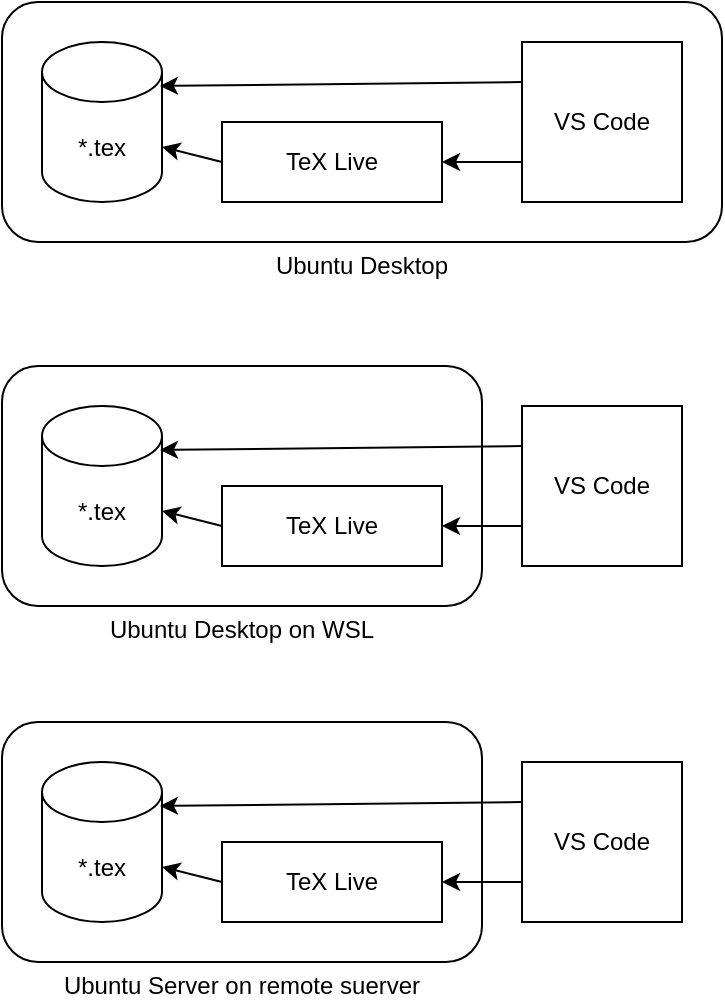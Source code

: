 <mxfile scale="1" border="10">
    <diagram id="ceEV6kCVwmawVHp9cALp" name="Page-1">
        <mxGraphModel dx="589" dy="845" grid="1" gridSize="10" guides="1" tooltips="1" connect="1" arrows="1" fold="1" page="1" pageScale="1" pageWidth="827" pageHeight="1169" background="#ffffff" math="0" shadow="0">
            <root>
                <mxCell id="0"/>
                <mxCell id="1" parent="0"/>
                <mxCell id="2" value="Ubuntu Desktop" style="rounded=1;whiteSpace=wrap;html=1;verticalAlign=bottom;spacingBottom=-21;" vertex="1" parent="1">
                    <mxGeometry x="80" y="160" width="360" height="120" as="geometry"/>
                </mxCell>
                <mxCell id="3" value="*.tex" style="shape=cylinder3;whiteSpace=wrap;html=1;boundedLbl=1;backgroundOutline=1;size=15;" vertex="1" parent="1">
                    <mxGeometry x="100" y="180" width="60" height="80" as="geometry"/>
                </mxCell>
                <mxCell id="4" value="VS Code" style="whiteSpace=wrap;html=1;aspect=fixed;" vertex="1" parent="1">
                    <mxGeometry x="340" y="180" width="80" height="80" as="geometry"/>
                </mxCell>
                <mxCell id="5" value="TeX Live" style="rounded=0;whiteSpace=wrap;html=1;" vertex="1" parent="1">
                    <mxGeometry x="190" y="220" width="110" height="40" as="geometry"/>
                </mxCell>
                <mxCell id="6" value="" style="endArrow=classic;html=1;entryX=0.983;entryY=0.275;entryDx=0;entryDy=0;entryPerimeter=0;exitX=0;exitY=0.25;exitDx=0;exitDy=0;" edge="1" parent="1" source="4" target="3">
                    <mxGeometry width="50" height="50" relative="1" as="geometry">
                        <mxPoint x="280" y="460" as="sourcePoint"/>
                        <mxPoint x="330" y="410" as="targetPoint"/>
                    </mxGeometry>
                </mxCell>
                <mxCell id="7" value="" style="endArrow=classic;html=1;exitX=0;exitY=0.75;exitDx=0;exitDy=0;entryX=1;entryY=0.5;entryDx=0;entryDy=0;" edge="1" parent="1" source="4" target="5">
                    <mxGeometry width="50" height="50" relative="1" as="geometry">
                        <mxPoint x="280" y="460" as="sourcePoint"/>
                        <mxPoint x="330" y="410" as="targetPoint"/>
                    </mxGeometry>
                </mxCell>
                <mxCell id="8" value="" style="endArrow=classic;html=1;entryX=1;entryY=0;entryDx=0;entryDy=52.5;entryPerimeter=0;exitX=0;exitY=0.5;exitDx=0;exitDy=0;" edge="1" parent="1" source="5" target="3">
                    <mxGeometry width="50" height="50" relative="1" as="geometry">
                        <mxPoint x="280" y="460" as="sourcePoint"/>
                        <mxPoint x="330" y="410" as="targetPoint"/>
                    </mxGeometry>
                </mxCell>
                <mxCell id="9" value="Ubuntu Desktop on WSL" style="rounded=1;whiteSpace=wrap;html=1;verticalAlign=bottom;spacingBottom=-21;" vertex="1" parent="1">
                    <mxGeometry x="80" y="342" width="240" height="120" as="geometry"/>
                </mxCell>
                <mxCell id="10" value="*.tex" style="shape=cylinder3;whiteSpace=wrap;html=1;boundedLbl=1;backgroundOutline=1;size=15;" vertex="1" parent="1">
                    <mxGeometry x="100" y="362" width="60" height="80" as="geometry"/>
                </mxCell>
                <mxCell id="11" value="VS Code" style="whiteSpace=wrap;html=1;aspect=fixed;" vertex="1" parent="1">
                    <mxGeometry x="340" y="362" width="80" height="80" as="geometry"/>
                </mxCell>
                <mxCell id="12" value="TeX Live" style="rounded=0;whiteSpace=wrap;html=1;" vertex="1" parent="1">
                    <mxGeometry x="190" y="402" width="110" height="40" as="geometry"/>
                </mxCell>
                <mxCell id="13" value="" style="endArrow=classic;html=1;entryX=0.983;entryY=0.275;entryDx=0;entryDy=0;entryPerimeter=0;exitX=0;exitY=0.25;exitDx=0;exitDy=0;" edge="1" source="11" target="10" parent="1">
                    <mxGeometry width="50" height="50" relative="1" as="geometry">
                        <mxPoint x="280" y="642" as="sourcePoint"/>
                        <mxPoint x="330" y="592" as="targetPoint"/>
                    </mxGeometry>
                </mxCell>
                <mxCell id="14" value="" style="endArrow=classic;html=1;exitX=0;exitY=0.75;exitDx=0;exitDy=0;entryX=1;entryY=0.5;entryDx=0;entryDy=0;" edge="1" source="11" target="12" parent="1">
                    <mxGeometry width="50" height="50" relative="1" as="geometry">
                        <mxPoint x="280" y="642" as="sourcePoint"/>
                        <mxPoint x="330" y="592" as="targetPoint"/>
                    </mxGeometry>
                </mxCell>
                <mxCell id="15" value="" style="endArrow=classic;html=1;entryX=1;entryY=0;entryDx=0;entryDy=52.5;entryPerimeter=0;exitX=0;exitY=0.5;exitDx=0;exitDy=0;" edge="1" source="12" target="10" parent="1">
                    <mxGeometry width="50" height="50" relative="1" as="geometry">
                        <mxPoint x="280" y="642" as="sourcePoint"/>
                        <mxPoint x="330" y="592" as="targetPoint"/>
                    </mxGeometry>
                </mxCell>
                <mxCell id="18" value="Ubuntu Server on remote suerver" style="rounded=1;whiteSpace=wrap;html=1;verticalAlign=bottom;spacingBottom=-21;" vertex="1" parent="1">
                    <mxGeometry x="80" y="520" width="240" height="120" as="geometry"/>
                </mxCell>
                <mxCell id="19" value="*.tex" style="shape=cylinder3;whiteSpace=wrap;html=1;boundedLbl=1;backgroundOutline=1;size=15;" vertex="1" parent="1">
                    <mxGeometry x="100" y="540" width="60" height="80" as="geometry"/>
                </mxCell>
                <mxCell id="20" value="VS Code" style="whiteSpace=wrap;html=1;aspect=fixed;" vertex="1" parent="1">
                    <mxGeometry x="340" y="540" width="80" height="80" as="geometry"/>
                </mxCell>
                <mxCell id="21" value="TeX Live" style="rounded=0;whiteSpace=wrap;html=1;" vertex="1" parent="1">
                    <mxGeometry x="190" y="580" width="110" height="40" as="geometry"/>
                </mxCell>
                <mxCell id="22" value="" style="endArrow=classic;html=1;entryX=0.983;entryY=0.275;entryDx=0;entryDy=0;entryPerimeter=0;exitX=0;exitY=0.25;exitDx=0;exitDy=0;" edge="1" source="20" target="19" parent="1">
                    <mxGeometry width="50" height="50" relative="1" as="geometry">
                        <mxPoint x="280" y="820" as="sourcePoint"/>
                        <mxPoint x="330" y="770" as="targetPoint"/>
                    </mxGeometry>
                </mxCell>
                <mxCell id="23" value="" style="endArrow=classic;html=1;exitX=0;exitY=0.75;exitDx=0;exitDy=0;entryX=1;entryY=0.5;entryDx=0;entryDy=0;" edge="1" source="20" target="21" parent="1">
                    <mxGeometry width="50" height="50" relative="1" as="geometry">
                        <mxPoint x="280" y="820" as="sourcePoint"/>
                        <mxPoint x="330" y="770" as="targetPoint"/>
                    </mxGeometry>
                </mxCell>
                <mxCell id="24" value="" style="endArrow=classic;html=1;entryX=1;entryY=0;entryDx=0;entryDy=52.5;entryPerimeter=0;exitX=0;exitY=0.5;exitDx=0;exitDy=0;" edge="1" source="21" target="19" parent="1">
                    <mxGeometry width="50" height="50" relative="1" as="geometry">
                        <mxPoint x="280" y="820" as="sourcePoint"/>
                        <mxPoint x="330" y="770" as="targetPoint"/>
                    </mxGeometry>
                </mxCell>
            </root>
        </mxGraphModel>
    </diagram>
</mxfile>